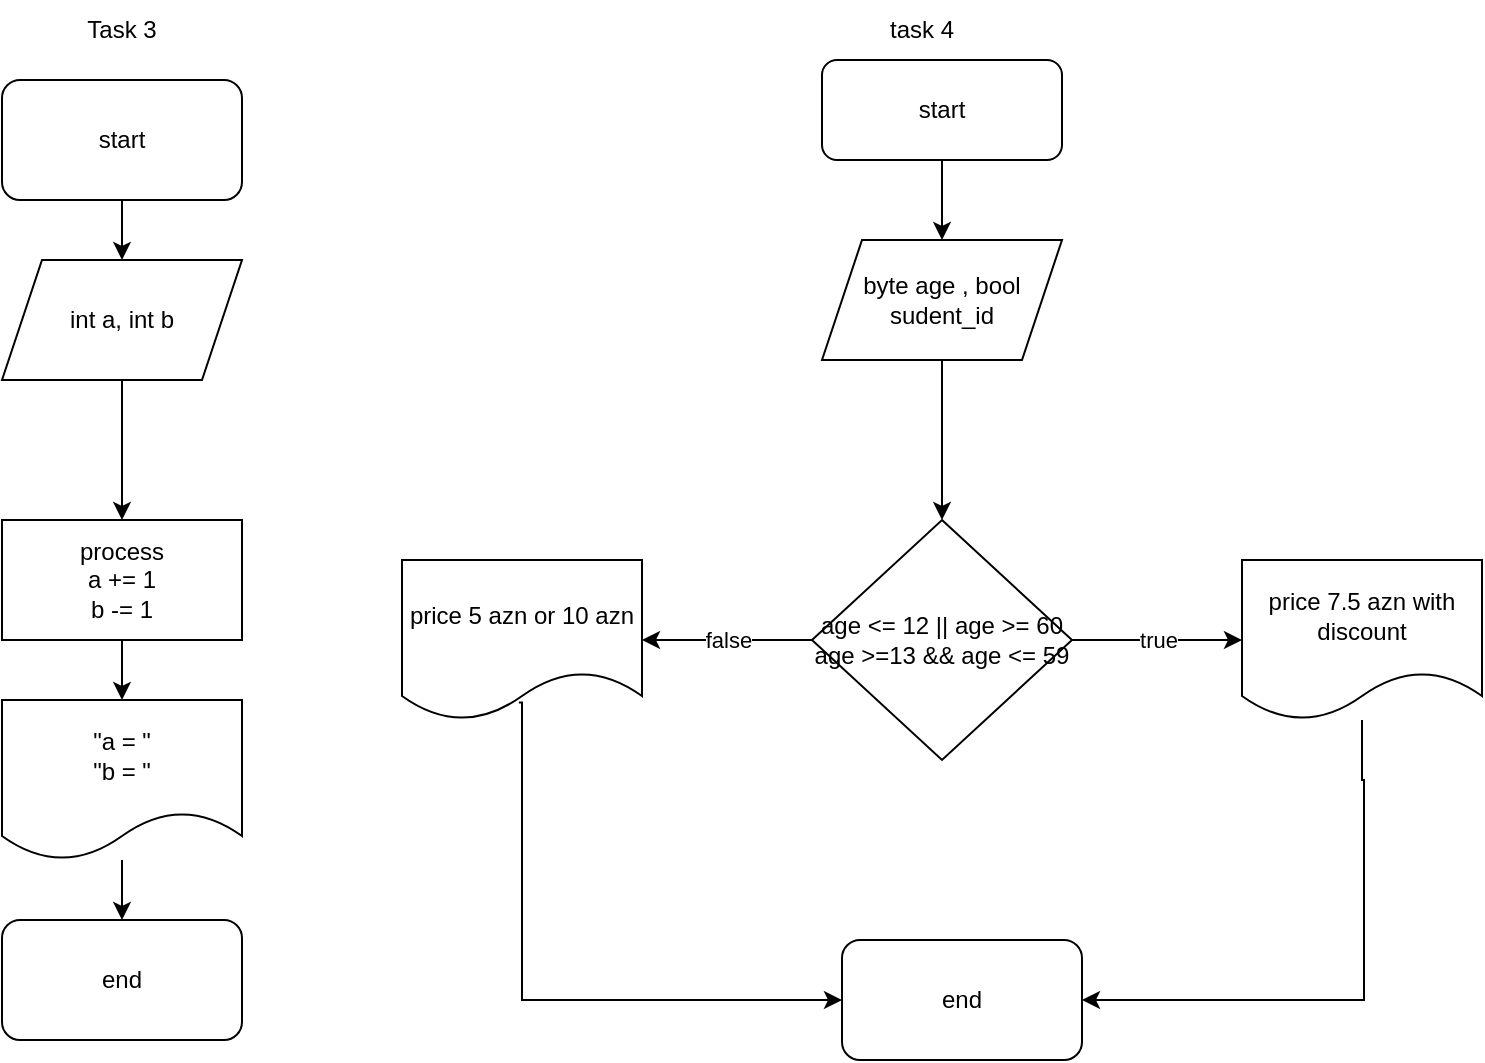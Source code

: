 <mxfile version="21.8.2" type="google">
  <diagram id="C5RBs43oDa-KdzZeNtuy" name="Page-1">
    <mxGraphModel grid="1" page="1" gridSize="10" guides="1" tooltips="1" connect="1" arrows="1" fold="1" pageScale="1" pageWidth="827" pageHeight="1169" math="0" shadow="0">
      <root>
        <mxCell id="WIyWlLk6GJQsqaUBKTNV-0" />
        <mxCell id="WIyWlLk6GJQsqaUBKTNV-1" parent="WIyWlLk6GJQsqaUBKTNV-0" />
        <mxCell id="h5SVZFyE-1wDF2JDpIRb-6" value="" style="edgeStyle=orthogonalEdgeStyle;rounded=0;orthogonalLoop=1;jettySize=auto;html=1;" edge="1" parent="WIyWlLk6GJQsqaUBKTNV-1" source="h5SVZFyE-1wDF2JDpIRb-0" target="h5SVZFyE-1wDF2JDpIRb-1">
          <mxGeometry relative="1" as="geometry" />
        </mxCell>
        <mxCell id="h5SVZFyE-1wDF2JDpIRb-0" value="start" style="rounded=1;whiteSpace=wrap;html=1;" vertex="1" parent="WIyWlLk6GJQsqaUBKTNV-1">
          <mxGeometry x="100" y="50" width="120" height="60" as="geometry" />
        </mxCell>
        <mxCell id="h5SVZFyE-1wDF2JDpIRb-3" value="" style="edgeStyle=orthogonalEdgeStyle;rounded=0;orthogonalLoop=1;jettySize=auto;html=1;" edge="1" parent="WIyWlLk6GJQsqaUBKTNV-1" source="h5SVZFyE-1wDF2JDpIRb-1">
          <mxGeometry relative="1" as="geometry">
            <mxPoint x="160" y="270" as="targetPoint" />
          </mxGeometry>
        </mxCell>
        <mxCell id="h5SVZFyE-1wDF2JDpIRb-1" value="int a, int b" style="shape=parallelogram;perimeter=parallelogramPerimeter;whiteSpace=wrap;html=1;fixedSize=1;" vertex="1" parent="WIyWlLk6GJQsqaUBKTNV-1">
          <mxGeometry x="100" y="140" width="120" height="60" as="geometry" />
        </mxCell>
        <mxCell id="h5SVZFyE-1wDF2JDpIRb-10" value="" style="edgeStyle=orthogonalEdgeStyle;rounded=0;orthogonalLoop=1;jettySize=auto;html=1;" edge="1" parent="WIyWlLk6GJQsqaUBKTNV-1" source="h5SVZFyE-1wDF2JDpIRb-5" target="h5SVZFyE-1wDF2JDpIRb-9">
          <mxGeometry relative="1" as="geometry" />
        </mxCell>
        <mxCell id="h5SVZFyE-1wDF2JDpIRb-5" value="process&lt;br&gt;a += 1&lt;br&gt;b -= 1" style="rounded=0;whiteSpace=wrap;html=1;" vertex="1" parent="WIyWlLk6GJQsqaUBKTNV-1">
          <mxGeometry x="100" y="270" width="120" height="60" as="geometry" />
        </mxCell>
        <mxCell id="h5SVZFyE-1wDF2JDpIRb-7" value="end" style="rounded=1;whiteSpace=wrap;html=1;" vertex="1" parent="WIyWlLk6GJQsqaUBKTNV-1">
          <mxGeometry x="100" y="470" width="120" height="60" as="geometry" />
        </mxCell>
        <mxCell id="h5SVZFyE-1wDF2JDpIRb-11" value="" style="edgeStyle=orthogonalEdgeStyle;rounded=0;orthogonalLoop=1;jettySize=auto;html=1;" edge="1" parent="WIyWlLk6GJQsqaUBKTNV-1" source="h5SVZFyE-1wDF2JDpIRb-9" target="h5SVZFyE-1wDF2JDpIRb-7">
          <mxGeometry relative="1" as="geometry" />
        </mxCell>
        <mxCell id="h5SVZFyE-1wDF2JDpIRb-9" value="&quot;a = &quot;&lt;br&gt;&quot;b = &quot;" style="shape=document;whiteSpace=wrap;html=1;boundedLbl=1;" vertex="1" parent="WIyWlLk6GJQsqaUBKTNV-1">
          <mxGeometry x="100" y="360" width="120" height="80" as="geometry" />
        </mxCell>
        <mxCell id="h5SVZFyE-1wDF2JDpIRb-17" value="Task 3&lt;br&gt;" style="text;strokeColor=none;align=center;fillColor=default;html=1;verticalAlign=middle;whiteSpace=wrap;rounded=0;glass=0;shadow=0;" vertex="1" parent="WIyWlLk6GJQsqaUBKTNV-1">
          <mxGeometry x="130" y="10" width="60" height="30" as="geometry" />
        </mxCell>
        <mxCell id="h5SVZFyE-1wDF2JDpIRb-18" value="task 4&lt;br&gt;" style="text;strokeColor=none;align=center;fillColor=none;html=1;verticalAlign=middle;whiteSpace=wrap;rounded=0;" vertex="1" parent="WIyWlLk6GJQsqaUBKTNV-1">
          <mxGeometry x="530" y="10" width="60" height="30" as="geometry" />
        </mxCell>
        <mxCell id="h5SVZFyE-1wDF2JDpIRb-21" value="" style="edgeStyle=orthogonalEdgeStyle;rounded=0;orthogonalLoop=1;jettySize=auto;html=1;" edge="1" parent="WIyWlLk6GJQsqaUBKTNV-1" source="h5SVZFyE-1wDF2JDpIRb-19" target="h5SVZFyE-1wDF2JDpIRb-20">
          <mxGeometry relative="1" as="geometry" />
        </mxCell>
        <mxCell id="h5SVZFyE-1wDF2JDpIRb-19" value="start" style="rounded=1;whiteSpace=wrap;html=1;" vertex="1" parent="WIyWlLk6GJQsqaUBKTNV-1">
          <mxGeometry x="510" y="40" width="120" height="50" as="geometry" />
        </mxCell>
        <mxCell id="h5SVZFyE-1wDF2JDpIRb-23" value="" style="edgeStyle=orthogonalEdgeStyle;rounded=0;orthogonalLoop=1;jettySize=auto;html=1;" edge="1" parent="WIyWlLk6GJQsqaUBKTNV-1" source="h5SVZFyE-1wDF2JDpIRb-20" target="h5SVZFyE-1wDF2JDpIRb-22">
          <mxGeometry relative="1" as="geometry" />
        </mxCell>
        <mxCell id="h5SVZFyE-1wDF2JDpIRb-20" value="byte age , bool sudent_id" style="shape=parallelogram;perimeter=parallelogramPerimeter;whiteSpace=wrap;html=1;fixedSize=1;" vertex="1" parent="WIyWlLk6GJQsqaUBKTNV-1">
          <mxGeometry x="510" y="130" width="120" height="60" as="geometry" />
        </mxCell>
        <mxCell id="h5SVZFyE-1wDF2JDpIRb-25" value="false" style="edgeStyle=orthogonalEdgeStyle;rounded=0;orthogonalLoop=1;jettySize=auto;html=1;" edge="1" parent="WIyWlLk6GJQsqaUBKTNV-1" source="h5SVZFyE-1wDF2JDpIRb-22" target="h5SVZFyE-1wDF2JDpIRb-24">
          <mxGeometry relative="1" as="geometry" />
        </mxCell>
        <mxCell id="h5SVZFyE-1wDF2JDpIRb-27" value="true&lt;br&gt;" style="edgeStyle=orthogonalEdgeStyle;rounded=0;orthogonalLoop=1;jettySize=auto;html=1;" edge="1" parent="WIyWlLk6GJQsqaUBKTNV-1" source="h5SVZFyE-1wDF2JDpIRb-22" target="h5SVZFyE-1wDF2JDpIRb-26">
          <mxGeometry relative="1" as="geometry" />
        </mxCell>
        <mxCell id="h5SVZFyE-1wDF2JDpIRb-22" value="age &amp;lt;= 12 || age &amp;gt;= 60&lt;br&gt;age &amp;gt;=13 &amp;amp;&amp;amp; age &amp;lt;= 59&lt;br&gt;" style="rhombus;whiteSpace=wrap;html=1;" vertex="1" parent="WIyWlLk6GJQsqaUBKTNV-1">
          <mxGeometry x="505" y="270" width="130" height="120" as="geometry" />
        </mxCell>
        <mxCell id="h5SVZFyE-1wDF2JDpIRb-24" value="price 5 azn or 10 azn" style="shape=document;whiteSpace=wrap;html=1;boundedLbl=1;" vertex="1" parent="WIyWlLk6GJQsqaUBKTNV-1">
          <mxGeometry x="300" y="290" width="120" height="80" as="geometry" />
        </mxCell>
        <mxCell id="h5SVZFyE-1wDF2JDpIRb-30" value="" style="edgeStyle=orthogonalEdgeStyle;rounded=0;orthogonalLoop=1;jettySize=auto;html=1;entryX=1;entryY=0.5;entryDx=0;entryDy=0;" edge="1" parent="WIyWlLk6GJQsqaUBKTNV-1" source="h5SVZFyE-1wDF2JDpIRb-26" target="h5SVZFyE-1wDF2JDpIRb-28">
          <mxGeometry relative="1" as="geometry">
            <mxPoint x="780" y="460" as="targetPoint" />
            <Array as="points">
              <mxPoint x="780" y="400" />
              <mxPoint x="781" y="400" />
              <mxPoint x="781" y="510" />
            </Array>
          </mxGeometry>
        </mxCell>
        <mxCell id="h5SVZFyE-1wDF2JDpIRb-26" value="price 7.5 azn with discount" style="shape=document;whiteSpace=wrap;html=1;boundedLbl=1;" vertex="1" parent="WIyWlLk6GJQsqaUBKTNV-1">
          <mxGeometry x="720" y="290" width="120" height="80" as="geometry" />
        </mxCell>
        <mxCell id="h5SVZFyE-1wDF2JDpIRb-28" value="end" style="rounded=1;whiteSpace=wrap;html=1;" vertex="1" parent="WIyWlLk6GJQsqaUBKTNV-1">
          <mxGeometry x="520" y="480" width="120" height="60" as="geometry" />
        </mxCell>
        <mxCell id="h5SVZFyE-1wDF2JDpIRb-31" value="" style="edgeStyle=orthogonalEdgeStyle;rounded=0;orthogonalLoop=1;jettySize=auto;html=1;entryX=0;entryY=0.5;entryDx=0;entryDy=0;exitX=0.487;exitY=0.89;exitDx=0;exitDy=0;exitPerimeter=0;" edge="1" parent="WIyWlLk6GJQsqaUBKTNV-1" source="h5SVZFyE-1wDF2JDpIRb-24" target="h5SVZFyE-1wDF2JDpIRb-28">
          <mxGeometry relative="1" as="geometry">
            <mxPoint x="360" y="370" as="sourcePoint" />
            <mxPoint x="500" y="510" as="targetPoint" />
            <Array as="points">
              <mxPoint x="360" y="361" />
              <mxPoint x="360" y="510" />
            </Array>
          </mxGeometry>
        </mxCell>
      </root>
    </mxGraphModel>
  </diagram>
</mxfile>
